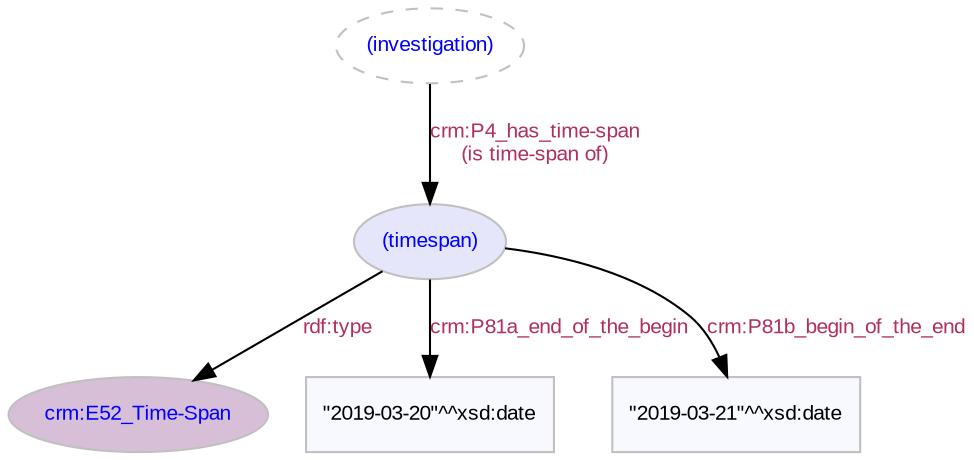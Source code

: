 digraph {
   // label = "Time-Span";
   // labelloc = "t";
   node [color=gray, fontcolor=blue, fontsize=10, fontname=Arial, style=filled, fillcolor=ghostwhite];
   edge [color=black, fontcolor=maroon, fontsize=10, fontname=Arial];
   "(investigation)" [style=dashed, fillcolor="honeydew"];
   "(timespan)" [fillcolor=lavender];
   "crm:E52_Time-Span" [fillcolor=thistle];
   "(timespan)" -> "crm:E52_Time-Span" [label="rdf:type", labelURL="http://www.w3.org/1999/02/22-rdf-syntax-ns#type"];   
   "(investigation)" -> "(timespan)" [label="crm:P4_has_time-span\n(is time-span of)", labelURL="http://www.cidoc-crm.org/cidoc-crm/P4_has_time-span"];
   "(timespan)" -> "\"2019-03-20\"^^xsd:date" [label="crm:P81a_end_of_the_begin", labelURL="http://www.cidoc-crm.org/cidoc-crm/P81a_end_of_the_begin"];
   "(timespan)" -> "\"2019-03-21\"^^xsd:date" [label="crm:P81b_begin_of_the_end", labelURL="http://www.cidoc-crm.org/cidoc-crm/P81b_begin_of_the_end"];
   "\"2019-03-20\"^^xsd:date" [shape=box, fontcolor=black];
   "\"2019-03-21\"^^xsd:date" [shape=box, fontcolor=black];
}